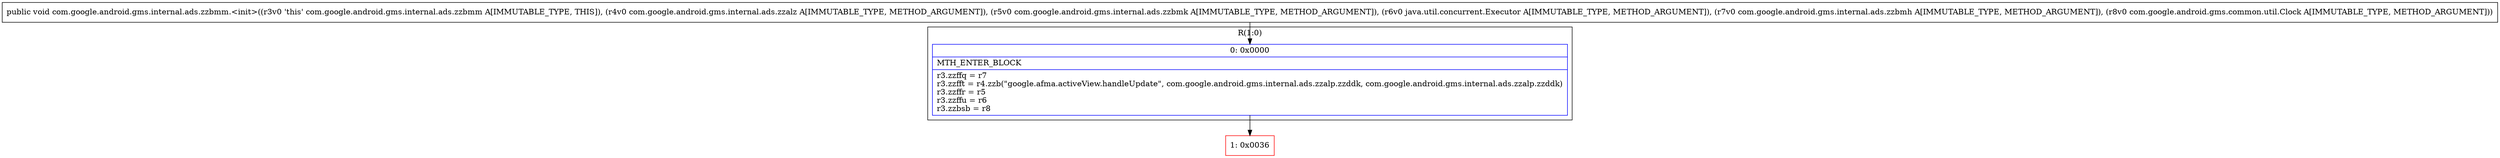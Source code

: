 digraph "CFG forcom.google.android.gms.internal.ads.zzbmm.\<init\>(Lcom\/google\/android\/gms\/internal\/ads\/zzalz;Lcom\/google\/android\/gms\/internal\/ads\/zzbmk;Ljava\/util\/concurrent\/Executor;Lcom\/google\/android\/gms\/internal\/ads\/zzbmh;Lcom\/google\/android\/gms\/common\/util\/Clock;)V" {
subgraph cluster_Region_2055248024 {
label = "R(1:0)";
node [shape=record,color=blue];
Node_0 [shape=record,label="{0\:\ 0x0000|MTH_ENTER_BLOCK\l|r3.zzffq = r7\lr3.zzfft = r4.zzb(\"google.afma.activeView.handleUpdate\", com.google.android.gms.internal.ads.zzalp.zzddk, com.google.android.gms.internal.ads.zzalp.zzddk)\lr3.zzffr = r5\lr3.zzffu = r6\lr3.zzbsb = r8\l}"];
}
Node_1 [shape=record,color=red,label="{1\:\ 0x0036}"];
MethodNode[shape=record,label="{public void com.google.android.gms.internal.ads.zzbmm.\<init\>((r3v0 'this' com.google.android.gms.internal.ads.zzbmm A[IMMUTABLE_TYPE, THIS]), (r4v0 com.google.android.gms.internal.ads.zzalz A[IMMUTABLE_TYPE, METHOD_ARGUMENT]), (r5v0 com.google.android.gms.internal.ads.zzbmk A[IMMUTABLE_TYPE, METHOD_ARGUMENT]), (r6v0 java.util.concurrent.Executor A[IMMUTABLE_TYPE, METHOD_ARGUMENT]), (r7v0 com.google.android.gms.internal.ads.zzbmh A[IMMUTABLE_TYPE, METHOD_ARGUMENT]), (r8v0 com.google.android.gms.common.util.Clock A[IMMUTABLE_TYPE, METHOD_ARGUMENT])) }"];
MethodNode -> Node_0;
Node_0 -> Node_1;
}

